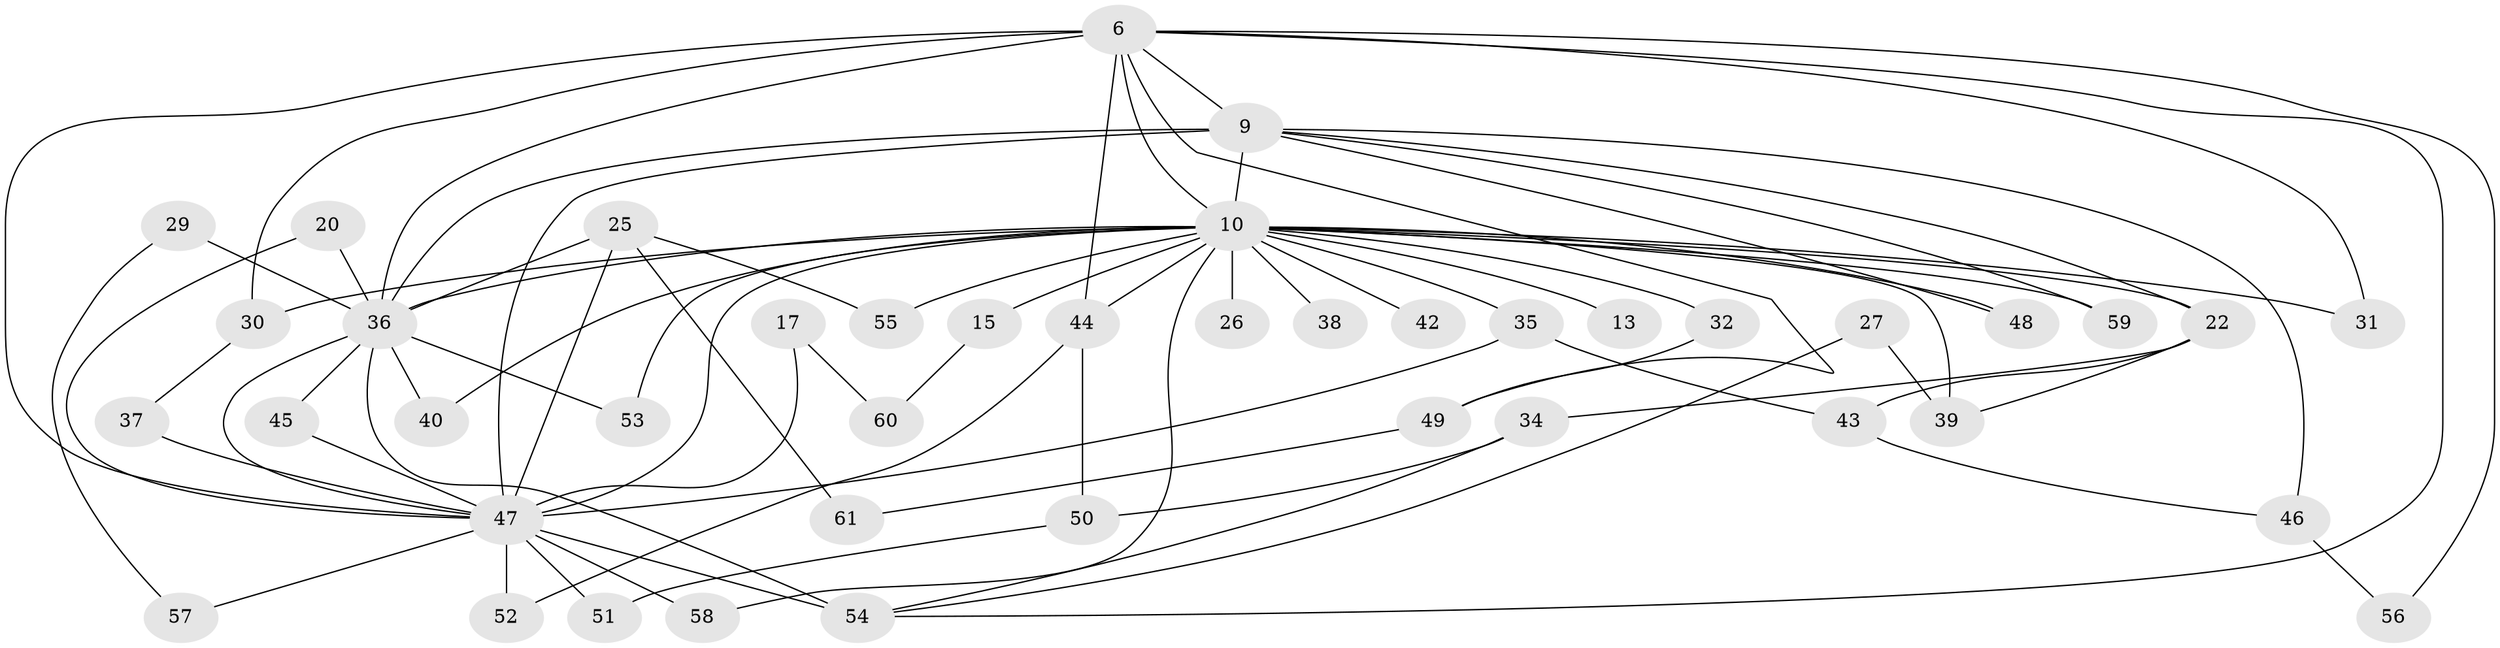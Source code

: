 // original degree distribution, {23: 0.01639344262295082, 13: 0.04918032786885246, 16: 0.01639344262295082, 14: 0.03278688524590164, 22: 0.01639344262295082, 12: 0.01639344262295082, 19: 0.01639344262295082, 5: 0.01639344262295082, 6: 0.01639344262295082, 2: 0.4426229508196721, 3: 0.29508196721311475, 4: 0.06557377049180328}
// Generated by graph-tools (version 1.1) at 2025/46/03/04/25 21:46:37]
// undirected, 42 vertices, 77 edges
graph export_dot {
graph [start="1"]
  node [color=gray90,style=filled];
  6 [super="+2"];
  9 [super="+7"];
  10 [super="+5+3"];
  13;
  15;
  17;
  20;
  22 [super="+18"];
  25;
  26;
  27;
  29;
  30;
  31 [super="+14"];
  32 [super="+16"];
  34;
  35 [super="+33"];
  36 [super="+28+8"];
  37;
  38;
  39 [super="+23"];
  40 [super="+24"];
  42;
  43;
  44 [super="+21"];
  45;
  46;
  47 [super="+1"];
  48;
  49;
  50;
  51;
  52;
  53;
  54 [super="+19"];
  55;
  56;
  57;
  58 [super="+41"];
  59;
  60;
  61;
  6 -- 9 [weight=4];
  6 -- 10 [weight=6];
  6 -- 44 [weight=2];
  6 -- 56;
  6 -- 49;
  6 -- 30;
  6 -- 31;
  6 -- 54;
  6 -- 47 [weight=2];
  6 -- 36 [weight=5];
  9 -- 10 [weight=6];
  9 -- 22 [weight=3];
  9 -- 48;
  9 -- 36 [weight=5];
  9 -- 46;
  9 -- 59;
  9 -- 47 [weight=2];
  10 -- 13 [weight=2];
  10 -- 15 [weight=2];
  10 -- 38 [weight=2];
  10 -- 39 [weight=2];
  10 -- 47 [weight=4];
  10 -- 48;
  10 -- 53;
  10 -- 30;
  10 -- 31 [weight=2];
  10 -- 32 [weight=3];
  10 -- 42 [weight=2];
  10 -- 55;
  10 -- 59;
  10 -- 58;
  10 -- 35 [weight=2];
  10 -- 26;
  10 -- 44;
  10 -- 22;
  10 -- 36 [weight=6];
  10 -- 40;
  15 -- 60;
  17 -- 60;
  17 -- 47;
  20 -- 47;
  20 -- 36;
  22 -- 39;
  22 -- 34;
  22 -- 43;
  25 -- 55;
  25 -- 61;
  25 -- 47;
  25 -- 36;
  27 -- 39;
  27 -- 54;
  29 -- 57;
  29 -- 36 [weight=2];
  30 -- 37;
  32 -- 49;
  34 -- 50;
  34 -- 54;
  35 -- 43;
  35 -- 47;
  36 -- 40;
  36 -- 45;
  36 -- 47 [weight=2];
  36 -- 53;
  36 -- 54 [weight=2];
  37 -- 47;
  43 -- 46;
  44 -- 52;
  44 -- 50;
  45 -- 47;
  46 -- 56;
  47 -- 51;
  47 -- 52;
  47 -- 54;
  47 -- 57;
  47 -- 58 [weight=2];
  49 -- 61;
  50 -- 51;
}
